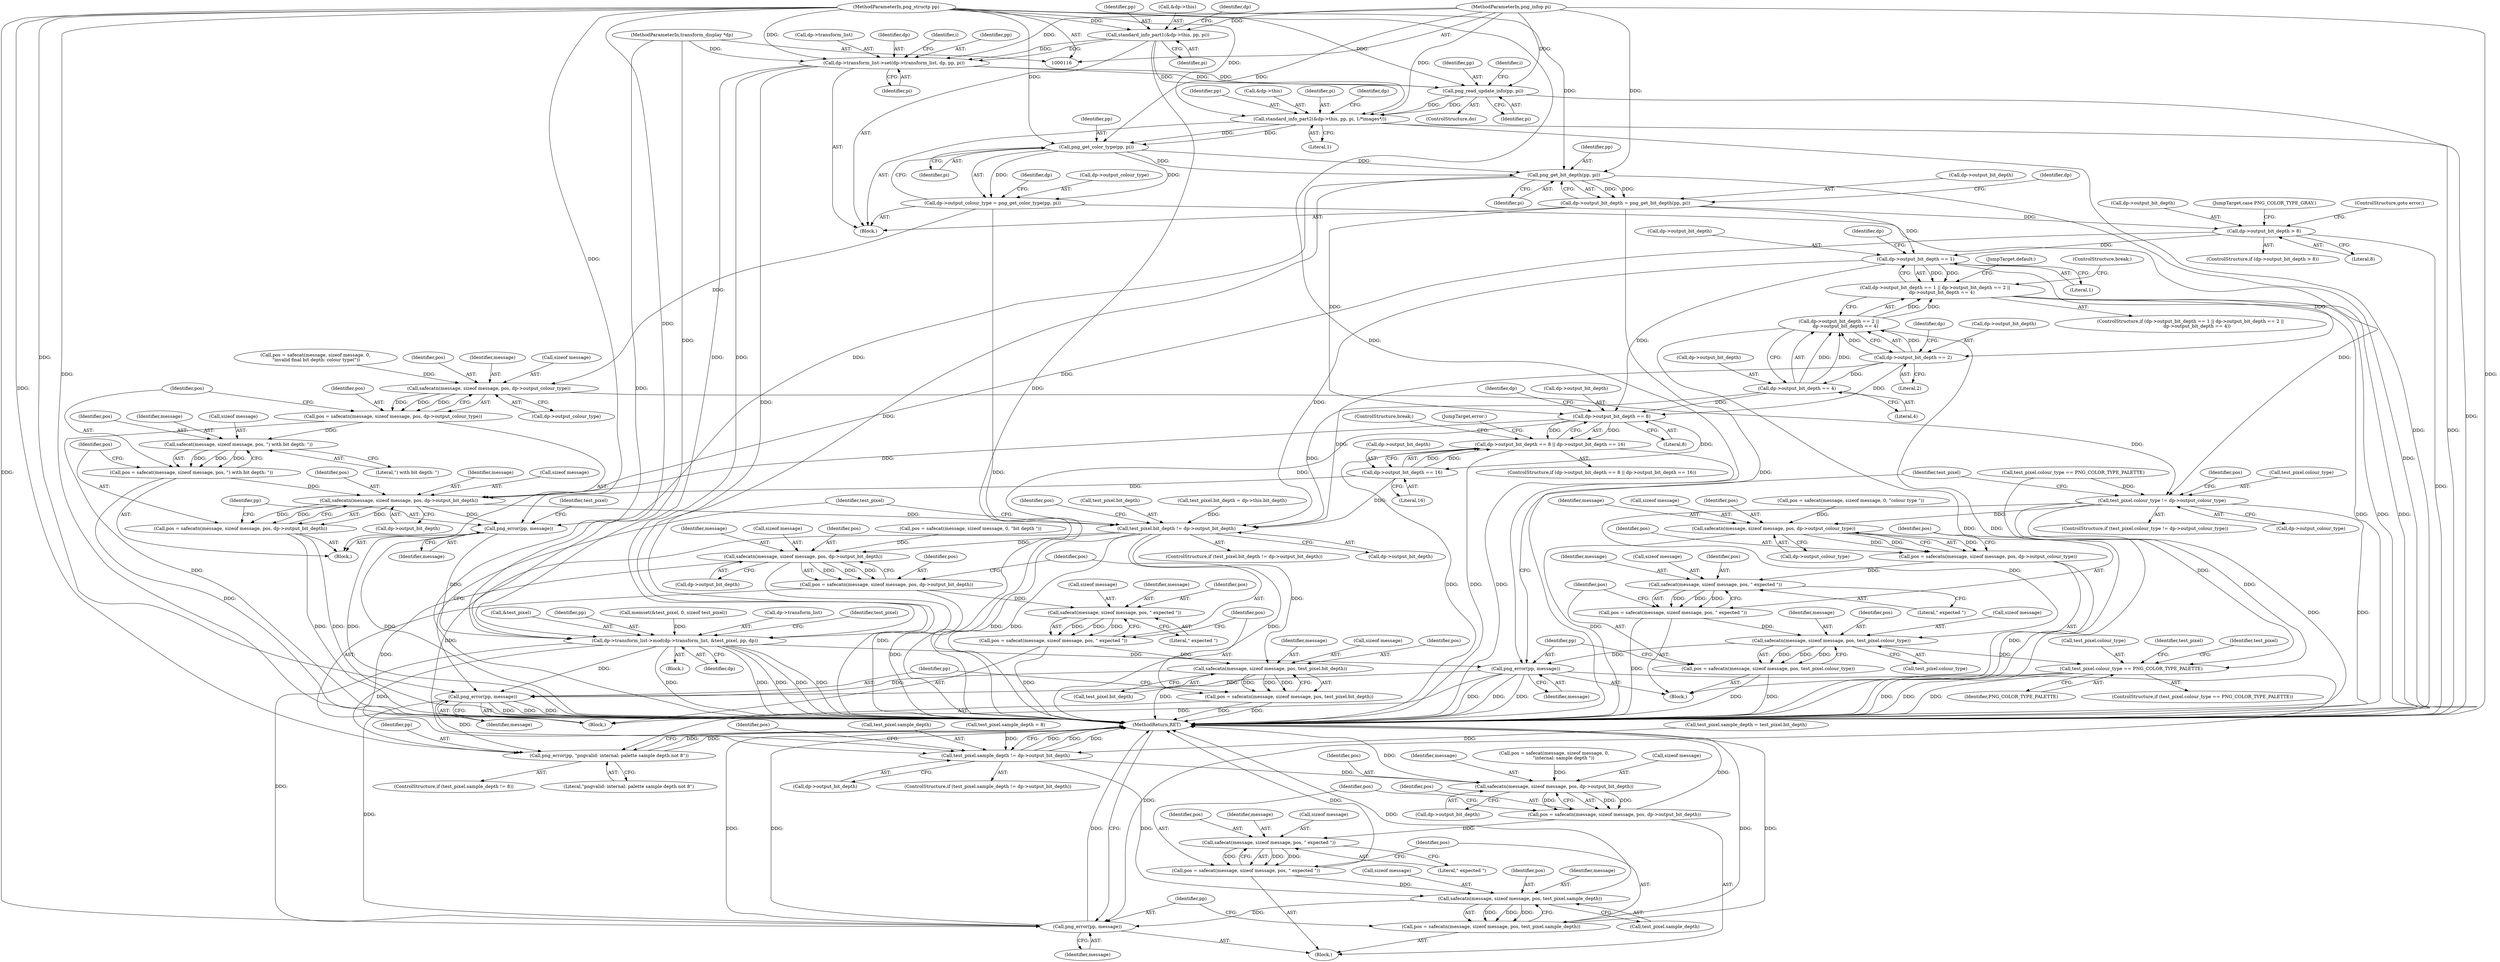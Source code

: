 digraph "0_Android_9d4853418ab2f754c2b63e091c29c5529b8b86ca_149@API" {
"1000145" [label="(Call,png_read_update_info(pp, pi))"];
"1000128" [label="(Call,dp->transform_list->set(dp->transform_list, dp, pp, pi))"];
"1000117" [label="(MethodParameterIn,transform_display *dp)"];
"1000121" [label="(Call,standard_info_part1(&dp->this, pp, pi))"];
"1000118" [label="(MethodParameterIn,png_structp pp)"];
"1000119" [label="(MethodParameterIn,png_infop pi)"];
"1000152" [label="(Call,standard_info_part2(&dp->this, pp, pi, 1/*images*/))"];
"1000164" [label="(Call,png_get_color_type(pp, pi))"];
"1000160" [label="(Call,dp->output_colour_type = png_get_color_type(pp, pi))"];
"1000235" [label="(Call,safecatn(message, sizeof message, pos, dp->output_colour_type))"];
"1000233" [label="(Call,pos = safecatn(message, sizeof message, pos, dp->output_colour_type))"];
"1000245" [label="(Call,safecat(message, sizeof message, pos, \") with bit depth: \"))"];
"1000243" [label="(Call,pos = safecat(message, sizeof message, pos, \") with bit depth: \"))"];
"1000253" [label="(Call,safecatn(message, sizeof message, pos, dp->output_bit_depth))"];
"1000251" [label="(Call,pos = safecatn(message, sizeof message, pos, dp->output_bit_depth))"];
"1000261" [label="(Call,png_error(pp, message))"];
"1000337" [label="(Call,dp->transform_list->mod(dp->transform_list, &test_pixel, pp, dp))"];
"1000392" [label="(Call,png_error(pp, message))"];
"1000442" [label="(Call,png_error(pp, message))"];
"1000458" [label="(Call,png_error(pp, \"pngvalid: internal: palette sample depth not 8\"))"];
"1000509" [label="(Call,png_error(pp, message))"];
"1000396" [label="(Call,test_pixel.bit_depth != dp->output_bit_depth)"];
"1000416" [label="(Call,safecatn(message, sizeof message, pos, dp->output_bit_depth))"];
"1000414" [label="(Call,pos = safecatn(message, sizeof message, pos, dp->output_bit_depth))"];
"1000426" [label="(Call,safecat(message, sizeof message, pos, \" expected \"))"];
"1000424" [label="(Call,pos = safecat(message, sizeof message, pos, \" expected \"))"];
"1000434" [label="(Call,safecatn(message, sizeof message, pos, test_pixel.bit_depth))"];
"1000432" [label="(Call,pos = safecatn(message, sizeof message, pos, test_pixel.bit_depth))"];
"1000463" [label="(Call,test_pixel.sample_depth != dp->output_bit_depth)"];
"1000483" [label="(Call,safecatn(message, sizeof message, pos, dp->output_bit_depth))"];
"1000481" [label="(Call,pos = safecatn(message, sizeof message, pos, dp->output_bit_depth))"];
"1000493" [label="(Call,safecat(message, sizeof message, pos, \" expected \"))"];
"1000491" [label="(Call,pos = safecat(message, sizeof message, pos, \" expected \"))"];
"1000501" [label="(Call,safecatn(message, sizeof message, pos, test_pixel.sample_depth))"];
"1000499" [label="(Call,pos = safecatn(message, sizeof message, pos, test_pixel.sample_depth))"];
"1000346" [label="(Call,test_pixel.colour_type != dp->output_colour_type)"];
"1000366" [label="(Call,safecatn(message, sizeof message, pos, dp->output_colour_type))"];
"1000364" [label="(Call,pos = safecatn(message, sizeof message, pos, dp->output_colour_type))"];
"1000376" [label="(Call,safecat(message, sizeof message, pos, \" expected \"))"];
"1000374" [label="(Call,pos = safecat(message, sizeof message, pos, \" expected \"))"];
"1000384" [label="(Call,safecatn(message, sizeof message, pos, test_pixel.colour_type))"];
"1000382" [label="(Call,pos = safecatn(message, sizeof message, pos, test_pixel.colour_type))"];
"1000446" [label="(Call,test_pixel.colour_type == PNG_COLOR_TYPE_PALETTE)"];
"1000171" [label="(Call,png_get_bit_depth(pp, pi))"];
"1000167" [label="(Call,dp->output_bit_depth = png_get_bit_depth(pp, pi))"];
"1000181" [label="(Call,dp->output_bit_depth > 8)"];
"1000190" [label="(Call,dp->output_bit_depth == 1)"];
"1000189" [label="(Call,dp->output_bit_depth == 1 || dp->output_bit_depth == 2 ||\n         dp->output_bit_depth == 4)"];
"1000196" [label="(Call,dp->output_bit_depth == 2)"];
"1000195" [label="(Call,dp->output_bit_depth == 2 ||\n         dp->output_bit_depth == 4)"];
"1000201" [label="(Call,dp->output_bit_depth == 4)"];
"1000210" [label="(Call,dp->output_bit_depth == 8)"];
"1000209" [label="(Call,dp->output_bit_depth == 8 || dp->output_bit_depth == 16)"];
"1000215" [label="(Call,dp->output_bit_depth == 16)"];
"1000133" [label="(Identifier,pp)"];
"1000465" [label="(Identifier,test_pixel)"];
"1000400" [label="(Call,dp->output_bit_depth)"];
"1000438" [label="(Identifier,pos)"];
"1000385" [label="(Identifier,message)"];
"1000388" [label="(Identifier,pos)"];
"1000491" [label="(Call,pos = safecat(message, sizeof message, pos, \" expected \"))"];
"1000443" [label="(Identifier,pp)"];
"1000420" [label="(Identifier,pos)"];
"1000134" [label="(Identifier,pi)"];
"1000118" [label="(MethodParameterIn,png_structp pp)"];
"1000252" [label="(Identifier,pos)"];
"1000463" [label="(Call,test_pixel.sample_depth != dp->output_bit_depth)"];
"1000416" [label="(Call,safecatn(message, sizeof message, pos, dp->output_bit_depth))"];
"1000367" [label="(Identifier,message)"];
"1000492" [label="(Identifier,pos)"];
"1000264" [label="(Block,)"];
"1000458" [label="(Call,png_error(pp, \"pngvalid: internal: palette sample depth not 8\"))"];
"1000406" [label="(Call,pos = safecat(message, sizeof message, 0, \"bit depth \"))"];
"1000166" [label="(Identifier,pi)"];
"1000203" [label="(Identifier,dp)"];
"1000386" [label="(Call,sizeof message)"];
"1000484" [label="(Identifier,message)"];
"1000257" [label="(Identifier,pos)"];
"1000503" [label="(Call,sizeof message)"];
"1000357" [label="(Identifier,pos)"];
"1000187" [label="(JumpTarget,case PNG_COLOR_TYPE_GRAY:)"];
"1000250" [label="(Literal,\") with bit depth: \")"];
"1000129" [label="(Call,dp->transform_list)"];
"1000417" [label="(Identifier,message)"];
"1000442" [label="(Call,png_error(pp, message))"];
"1000127" [label="(Identifier,pi)"];
"1000510" [label="(Identifier,pp)"];
"1000364" [label="(Call,pos = safecatn(message, sizeof message, pos, dp->output_colour_type))"];
"1000201" [label="(Call,dp->output_bit_depth == 4)"];
"1000498" [label="(Literal,\" expected \")"];
"1000428" [label="(Call,sizeof message)"];
"1000302" [label="(Call,test_pixel.sample_depth = test_pixel.bit_depth)"];
"1000375" [label="(Identifier,pos)"];
"1000233" [label="(Call,pos = safecatn(message, sizeof message, pos, dp->output_colour_type))"];
"1000432" [label="(Call,pos = safecatn(message, sizeof message, pos, test_pixel.bit_depth))"];
"1000473" [label="(Call,pos = safecat(message, sizeof message, 0,\n             \"internal: sample depth \"))"];
"1000371" [label="(Call,dp->output_colour_type)"];
"1000497" [label="(Identifier,pos)"];
"1000180" [label="(ControlStructure,if (dp->output_bit_depth > 8))"];
"1000450" [label="(Identifier,PNG_COLOR_TYPE_PALETTE)"];
"1000132" [label="(Identifier,dp)"];
"1000268" [label="(Identifier,test_pixel)"];
"1000434" [label="(Call,safecatn(message, sizeof message, pos, test_pixel.bit_depth))"];
"1000225" [label="(Call,pos = safecat(message, sizeof message, 0,\n \"invalid final bit depth: colour type(\"))"];
"1000470" [label="(Block,)"];
"1000172" [label="(Identifier,pp)"];
"1000426" [label="(Call,safecat(message, sizeof message, pos, \" expected \"))"];
"1000246" [label="(Identifier,message)"];
"1000506" [label="(Call,test_pixel.sample_depth)"];
"1000188" [label="(ControlStructure,if (dp->output_bit_depth == 1 || dp->output_bit_depth == 2 ||\n         dp->output_bit_depth == 4))"];
"1000181" [label="(Call,dp->output_bit_depth > 8)"];
"1000222" [label="(Block,)"];
"1000185" [label="(Literal,8)"];
"1000165" [label="(Identifier,pp)"];
"1000460" [label="(Literal,\"pngvalid: internal: palette sample depth not 8\")"];
"1000209" [label="(Call,dp->output_bit_depth == 8 || dp->output_bit_depth == 16)"];
"1000258" [label="(Call,dp->output_bit_depth)"];
"1000173" [label="(Identifier,pi)"];
"1000194" [label="(Literal,1)"];
"1000366" [label="(Call,safecatn(message, sizeof message, pos, dp->output_colour_type))"];
"1000168" [label="(Call,dp->output_bit_depth)"];
"1000152" [label="(Call,standard_info_part2(&dp->this, pp, pi, 1/*images*/))"];
"1000253" [label="(Call,safecatn(message, sizeof message, pos, dp->output_bit_depth))"];
"1000424" [label="(Call,pos = safecat(message, sizeof message, pos, \" expected \"))"];
"1000381" [label="(Literal,\" expected \")"];
"1000433" [label="(Identifier,pos)"];
"1000119" [label="(MethodParameterIn,png_infop pi)"];
"1000159" [label="(Literal,1)"];
"1000439" [label="(Call,test_pixel.bit_depth)"];
"1000120" [label="(Block,)"];
"1000261" [label="(Call,png_error(pp, message))"];
"1000191" [label="(Call,dp->output_bit_depth)"];
"1000162" [label="(Identifier,dp)"];
"1000505" [label="(Identifier,pos)"];
"1000198" [label="(Identifier,dp)"];
"1000418" [label="(Call,sizeof message)"];
"1000485" [label="(Call,sizeof message)"];
"1000138" [label="(Identifier,i)"];
"1000157" [label="(Identifier,pp)"];
"1000392" [label="(Call,png_error(pp, message))"];
"1000415" [label="(Identifier,pos)"];
"1000341" [label="(Call,&test_pixel)"];
"1000144" [label="(ControlStructure,do)"];
"1000500" [label="(Identifier,pos)"];
"1000217" [label="(Identifier,dp)"];
"1000345" [label="(ControlStructure,if (test_pixel.colour_type != dp->output_colour_type))"];
"1000117" [label="(MethodParameterIn,transform_display *dp)"];
"1000189" [label="(Call,dp->output_bit_depth == 1 || dp->output_bit_depth == 2 ||\n         dp->output_bit_depth == 4)"];
"1000376" [label="(Call,safecat(message, sizeof message, pos, \" expected \"))"];
"1000382" [label="(Call,pos = safecatn(message, sizeof message, pos, test_pixel.colour_type))"];
"1000384" [label="(Call,safecatn(message, sizeof message, pos, test_pixel.colour_type))"];
"1000235" [label="(Call,safecatn(message, sizeof message, pos, dp->output_colour_type))"];
"1000245" [label="(Call,safecat(message, sizeof message, pos, \") with bit depth: \"))"];
"1000446" [label="(Call,test_pixel.colour_type == PNG_COLOR_TYPE_PALETTE)"];
"1000153" [label="(Call,&dp->this)"];
"1000350" [label="(Call,dp->output_colour_type)"];
"1000511" [label="(Identifier,message)"];
"1000396" [label="(Call,test_pixel.bit_depth != dp->output_bit_depth)"];
"1000448" [label="(Identifier,test_pixel)"];
"1000216" [label="(Call,dp->output_bit_depth)"];
"1000427" [label="(Identifier,message)"];
"1000393" [label="(Identifier,pp)"];
"1000444" [label="(Identifier,message)"];
"1000474" [label="(Identifier,pos)"];
"1000169" [label="(Identifier,dp)"];
"1000459" [label="(Identifier,pp)"];
"1000263" [label="(Identifier,message)"];
"1000493" [label="(Call,safecat(message, sizeof message, pos, \" expected \"))"];
"1000190" [label="(Call,dp->output_bit_depth == 1)"];
"1000161" [label="(Call,dp->output_colour_type)"];
"1000452" [label="(ControlStructure,if (test_pixel.sample_depth != 8))"];
"1000254" [label="(Identifier,message)"];
"1000488" [label="(Call,dp->output_bit_depth)"];
"1000455" [label="(Identifier,test_pixel)"];
"1000499" [label="(Call,pos = safecatn(message, sizeof message, pos, test_pixel.sample_depth))"];
"1000291" [label="(Call,test_pixel.colour_type == PNG_COLOR_TYPE_PALETTE)"];
"1000200" [label="(Literal,2)"];
"1000186" [label="(ControlStructure,goto error;)"];
"1000435" [label="(Identifier,message)"];
"1000343" [label="(Identifier,pp)"];
"1000383" [label="(Identifier,pos)"];
"1000195" [label="(Call,dp->output_bit_depth == 2 ||\n         dp->output_bit_depth == 4)"];
"1000380" [label="(Identifier,pos)"];
"1000337" [label="(Call,dp->transform_list->mod(dp->transform_list, &test_pixel, pp, dp))"];
"1000447" [label="(Call,test_pixel.colour_type)"];
"1000377" [label="(Identifier,message)"];
"1000266" [label="(Call,memset(&test_pixel, 0, sizeof test_pixel))"];
"1000344" [label="(Identifier,dp)"];
"1000240" [label="(Call,dp->output_colour_type)"];
"1000234" [label="(Identifier,pos)"];
"1000211" [label="(Call,dp->output_bit_depth)"];
"1000197" [label="(Call,dp->output_bit_depth)"];
"1000126" [label="(Identifier,pp)"];
"1000374" [label="(Call,pos = safecat(message, sizeof message, pos, \" expected \"))"];
"1000244" [label="(Identifier,pos)"];
"1000176" [label="(Identifier,dp)"];
"1000431" [label="(Literal,\" expected \")"];
"1000407" [label="(Identifier,pos)"];
"1000146" [label="(Identifier,pp)"];
"1000121" [label="(Call,standard_info_part1(&dp->this, pp, pi))"];
"1000494" [label="(Identifier,message)"];
"1000483" [label="(Call,safecatn(message, sizeof message, pos, dp->output_bit_depth))"];
"1000158" [label="(Identifier,pi)"];
"1000346" [label="(Call,test_pixel.colour_type != dp->output_colour_type)"];
"1000196" [label="(Call,dp->output_bit_depth == 2)"];
"1000502" [label="(Identifier,message)"];
"1000445" [label="(ControlStructure,if (test_pixel.colour_type == PNG_COLOR_TYPE_PALETTE))"];
"1000365" [label="(Identifier,pos)"];
"1000122" [label="(Call,&dp->this)"];
"1000467" [label="(Call,dp->output_bit_depth)"];
"1000495" [label="(Call,sizeof message)"];
"1000147" [label="(Identifier,pi)"];
"1000394" [label="(Identifier,message)"];
"1000512" [label="(MethodReturn,RET)"];
"1000207" [label="(JumpTarget,default:)"];
"1000262" [label="(Identifier,pp)"];
"1000414" [label="(Call,pos = safecatn(message, sizeof message, pos, dp->output_bit_depth))"];
"1000347" [label="(Call,test_pixel.colour_type)"];
"1000255" [label="(Call,sizeof message)"];
"1000338" [label="(Call,dp->transform_list)"];
"1000464" [label="(Call,test_pixel.sample_depth)"];
"1000378" [label="(Call,sizeof message)"];
"1000239" [label="(Identifier,pos)"];
"1000128" [label="(Call,dp->transform_list->set(dp->transform_list, dp, pp, pi))"];
"1000348" [label="(Identifier,test_pixel)"];
"1000220" [label="(ControlStructure,break;)"];
"1000150" [label="(Identifier,i)"];
"1000436" [label="(Call,sizeof message)"];
"1000389" [label="(Call,test_pixel.colour_type)"];
"1000210" [label="(Call,dp->output_bit_depth == 8)"];
"1000368" [label="(Call,sizeof message)"];
"1000509" [label="(Call,png_error(pp, message))"];
"1000296" [label="(Call,test_pixel.sample_depth = 8)"];
"1000247" [label="(Call,sizeof message)"];
"1000164" [label="(Call,png_get_color_type(pp, pi))"];
"1000182" [label="(Call,dp->output_bit_depth)"];
"1000251" [label="(Call,pos = safecatn(message, sizeof message, pos, dp->output_bit_depth))"];
"1000219" [label="(Literal,16)"];
"1000145" [label="(Call,png_read_update_info(pp, pi))"];
"1000171" [label="(Call,png_get_bit_depth(pp, pi))"];
"1000214" [label="(Literal,8)"];
"1000395" [label="(ControlStructure,if (test_pixel.bit_depth != dp->output_bit_depth))"];
"1000397" [label="(Call,test_pixel.bit_depth)"];
"1000130" [label="(Identifier,dp)"];
"1000281" [label="(Call,test_pixel.bit_depth = dp->this.bit_depth)"];
"1000205" [label="(Literal,4)"];
"1000236" [label="(Identifier,message)"];
"1000501" [label="(Call,safecatn(message, sizeof message, pos, test_pixel.sample_depth))"];
"1000249" [label="(Identifier,pos)"];
"1000487" [label="(Identifier,pos)"];
"1000370" [label="(Identifier,pos)"];
"1000356" [label="(Call,pos = safecat(message, sizeof message, 0, \"colour type \"))"];
"1000425" [label="(Identifier,pos)"];
"1000221" [label="(JumpTarget,error:)"];
"1000215" [label="(Call,dp->output_bit_depth == 16)"];
"1000237" [label="(Call,sizeof message)"];
"1000206" [label="(ControlStructure,break;)"];
"1000482" [label="(Identifier,pos)"];
"1000243" [label="(Call,pos = safecat(message, sizeof message, pos, \") with bit depth: \"))"];
"1000430" [label="(Identifier,pos)"];
"1000421" [label="(Call,dp->output_bit_depth)"];
"1000398" [label="(Identifier,test_pixel)"];
"1000208" [label="(ControlStructure,if (dp->output_bit_depth == 8 || dp->output_bit_depth == 16))"];
"1000160" [label="(Call,dp->output_colour_type = png_get_color_type(pp, pi))"];
"1000353" [label="(Block,)"];
"1000462" [label="(ControlStructure,if (test_pixel.sample_depth != dp->output_bit_depth))"];
"1000202" [label="(Call,dp->output_bit_depth)"];
"1000481" [label="(Call,pos = safecatn(message, sizeof message, pos, dp->output_bit_depth))"];
"1000167" [label="(Call,dp->output_bit_depth = png_get_bit_depth(pp, pi))"];
"1000403" [label="(Block,)"];
"1000145" -> "1000144"  [label="AST: "];
"1000145" -> "1000147"  [label="CFG: "];
"1000146" -> "1000145"  [label="AST: "];
"1000147" -> "1000145"  [label="AST: "];
"1000150" -> "1000145"  [label="CFG: "];
"1000145" -> "1000512"  [label="DDG: "];
"1000128" -> "1000145"  [label="DDG: "];
"1000128" -> "1000145"  [label="DDG: "];
"1000118" -> "1000145"  [label="DDG: "];
"1000119" -> "1000145"  [label="DDG: "];
"1000145" -> "1000152"  [label="DDG: "];
"1000145" -> "1000152"  [label="DDG: "];
"1000128" -> "1000120"  [label="AST: "];
"1000128" -> "1000134"  [label="CFG: "];
"1000129" -> "1000128"  [label="AST: "];
"1000132" -> "1000128"  [label="AST: "];
"1000133" -> "1000128"  [label="AST: "];
"1000134" -> "1000128"  [label="AST: "];
"1000138" -> "1000128"  [label="CFG: "];
"1000128" -> "1000512"  [label="DDG: "];
"1000117" -> "1000128"  [label="DDG: "];
"1000121" -> "1000128"  [label="DDG: "];
"1000121" -> "1000128"  [label="DDG: "];
"1000118" -> "1000128"  [label="DDG: "];
"1000119" -> "1000128"  [label="DDG: "];
"1000128" -> "1000337"  [label="DDG: "];
"1000128" -> "1000337"  [label="DDG: "];
"1000117" -> "1000116"  [label="AST: "];
"1000117" -> "1000512"  [label="DDG: "];
"1000117" -> "1000337"  [label="DDG: "];
"1000121" -> "1000120"  [label="AST: "];
"1000121" -> "1000127"  [label="CFG: "];
"1000122" -> "1000121"  [label="AST: "];
"1000126" -> "1000121"  [label="AST: "];
"1000127" -> "1000121"  [label="AST: "];
"1000130" -> "1000121"  [label="CFG: "];
"1000121" -> "1000512"  [label="DDG: "];
"1000118" -> "1000121"  [label="DDG: "];
"1000119" -> "1000121"  [label="DDG: "];
"1000121" -> "1000152"  [label="DDG: "];
"1000118" -> "1000116"  [label="AST: "];
"1000118" -> "1000512"  [label="DDG: "];
"1000118" -> "1000152"  [label="DDG: "];
"1000118" -> "1000164"  [label="DDG: "];
"1000118" -> "1000171"  [label="DDG: "];
"1000118" -> "1000261"  [label="DDG: "];
"1000118" -> "1000337"  [label="DDG: "];
"1000118" -> "1000392"  [label="DDG: "];
"1000118" -> "1000442"  [label="DDG: "];
"1000118" -> "1000458"  [label="DDG: "];
"1000118" -> "1000509"  [label="DDG: "];
"1000119" -> "1000116"  [label="AST: "];
"1000119" -> "1000512"  [label="DDG: "];
"1000119" -> "1000152"  [label="DDG: "];
"1000119" -> "1000164"  [label="DDG: "];
"1000119" -> "1000171"  [label="DDG: "];
"1000152" -> "1000120"  [label="AST: "];
"1000152" -> "1000159"  [label="CFG: "];
"1000153" -> "1000152"  [label="AST: "];
"1000157" -> "1000152"  [label="AST: "];
"1000158" -> "1000152"  [label="AST: "];
"1000159" -> "1000152"  [label="AST: "];
"1000162" -> "1000152"  [label="CFG: "];
"1000152" -> "1000512"  [label="DDG: "];
"1000152" -> "1000512"  [label="DDG: "];
"1000152" -> "1000164"  [label="DDG: "];
"1000152" -> "1000164"  [label="DDG: "];
"1000164" -> "1000160"  [label="AST: "];
"1000164" -> "1000166"  [label="CFG: "];
"1000165" -> "1000164"  [label="AST: "];
"1000166" -> "1000164"  [label="AST: "];
"1000160" -> "1000164"  [label="CFG: "];
"1000164" -> "1000160"  [label="DDG: "];
"1000164" -> "1000160"  [label="DDG: "];
"1000164" -> "1000171"  [label="DDG: "];
"1000164" -> "1000171"  [label="DDG: "];
"1000160" -> "1000120"  [label="AST: "];
"1000161" -> "1000160"  [label="AST: "];
"1000169" -> "1000160"  [label="CFG: "];
"1000160" -> "1000512"  [label="DDG: "];
"1000160" -> "1000235"  [label="DDG: "];
"1000160" -> "1000346"  [label="DDG: "];
"1000235" -> "1000233"  [label="AST: "];
"1000235" -> "1000240"  [label="CFG: "];
"1000236" -> "1000235"  [label="AST: "];
"1000237" -> "1000235"  [label="AST: "];
"1000239" -> "1000235"  [label="AST: "];
"1000240" -> "1000235"  [label="AST: "];
"1000233" -> "1000235"  [label="CFG: "];
"1000235" -> "1000233"  [label="DDG: "];
"1000235" -> "1000233"  [label="DDG: "];
"1000235" -> "1000233"  [label="DDG: "];
"1000225" -> "1000235"  [label="DDG: "];
"1000235" -> "1000346"  [label="DDG: "];
"1000233" -> "1000222"  [label="AST: "];
"1000234" -> "1000233"  [label="AST: "];
"1000244" -> "1000233"  [label="CFG: "];
"1000233" -> "1000512"  [label="DDG: "];
"1000233" -> "1000245"  [label="DDG: "];
"1000245" -> "1000243"  [label="AST: "];
"1000245" -> "1000250"  [label="CFG: "];
"1000246" -> "1000245"  [label="AST: "];
"1000247" -> "1000245"  [label="AST: "];
"1000249" -> "1000245"  [label="AST: "];
"1000250" -> "1000245"  [label="AST: "];
"1000243" -> "1000245"  [label="CFG: "];
"1000245" -> "1000243"  [label="DDG: "];
"1000245" -> "1000243"  [label="DDG: "];
"1000245" -> "1000243"  [label="DDG: "];
"1000243" -> "1000222"  [label="AST: "];
"1000244" -> "1000243"  [label="AST: "];
"1000252" -> "1000243"  [label="CFG: "];
"1000243" -> "1000512"  [label="DDG: "];
"1000243" -> "1000253"  [label="DDG: "];
"1000253" -> "1000251"  [label="AST: "];
"1000253" -> "1000258"  [label="CFG: "];
"1000254" -> "1000253"  [label="AST: "];
"1000255" -> "1000253"  [label="AST: "];
"1000257" -> "1000253"  [label="AST: "];
"1000258" -> "1000253"  [label="AST: "];
"1000251" -> "1000253"  [label="CFG: "];
"1000253" -> "1000251"  [label="DDG: "];
"1000253" -> "1000251"  [label="DDG: "];
"1000253" -> "1000251"  [label="DDG: "];
"1000181" -> "1000253"  [label="DDG: "];
"1000215" -> "1000253"  [label="DDG: "];
"1000210" -> "1000253"  [label="DDG: "];
"1000253" -> "1000261"  [label="DDG: "];
"1000253" -> "1000396"  [label="DDG: "];
"1000251" -> "1000222"  [label="AST: "];
"1000252" -> "1000251"  [label="AST: "];
"1000262" -> "1000251"  [label="CFG: "];
"1000251" -> "1000512"  [label="DDG: "];
"1000251" -> "1000512"  [label="DDG: "];
"1000261" -> "1000222"  [label="AST: "];
"1000261" -> "1000263"  [label="CFG: "];
"1000262" -> "1000261"  [label="AST: "];
"1000263" -> "1000261"  [label="AST: "];
"1000268" -> "1000261"  [label="CFG: "];
"1000261" -> "1000512"  [label="DDG: "];
"1000261" -> "1000512"  [label="DDG: "];
"1000171" -> "1000261"  [label="DDG: "];
"1000261" -> "1000337"  [label="DDG: "];
"1000337" -> "1000264"  [label="AST: "];
"1000337" -> "1000344"  [label="CFG: "];
"1000338" -> "1000337"  [label="AST: "];
"1000341" -> "1000337"  [label="AST: "];
"1000343" -> "1000337"  [label="AST: "];
"1000344" -> "1000337"  [label="AST: "];
"1000348" -> "1000337"  [label="CFG: "];
"1000337" -> "1000512"  [label="DDG: "];
"1000337" -> "1000512"  [label="DDG: "];
"1000337" -> "1000512"  [label="DDG: "];
"1000337" -> "1000512"  [label="DDG: "];
"1000337" -> "1000512"  [label="DDG: "];
"1000266" -> "1000337"  [label="DDG: "];
"1000171" -> "1000337"  [label="DDG: "];
"1000337" -> "1000392"  [label="DDG: "];
"1000337" -> "1000442"  [label="DDG: "];
"1000337" -> "1000458"  [label="DDG: "];
"1000337" -> "1000509"  [label="DDG: "];
"1000392" -> "1000353"  [label="AST: "];
"1000392" -> "1000394"  [label="CFG: "];
"1000393" -> "1000392"  [label="AST: "];
"1000394" -> "1000392"  [label="AST: "];
"1000398" -> "1000392"  [label="CFG: "];
"1000392" -> "1000512"  [label="DDG: "];
"1000392" -> "1000512"  [label="DDG: "];
"1000392" -> "1000512"  [label="DDG: "];
"1000384" -> "1000392"  [label="DDG: "];
"1000392" -> "1000442"  [label="DDG: "];
"1000392" -> "1000458"  [label="DDG: "];
"1000392" -> "1000509"  [label="DDG: "];
"1000442" -> "1000403"  [label="AST: "];
"1000442" -> "1000444"  [label="CFG: "];
"1000443" -> "1000442"  [label="AST: "];
"1000444" -> "1000442"  [label="AST: "];
"1000448" -> "1000442"  [label="CFG: "];
"1000442" -> "1000512"  [label="DDG: "];
"1000442" -> "1000512"  [label="DDG: "];
"1000442" -> "1000512"  [label="DDG: "];
"1000434" -> "1000442"  [label="DDG: "];
"1000442" -> "1000458"  [label="DDG: "];
"1000442" -> "1000509"  [label="DDG: "];
"1000458" -> "1000452"  [label="AST: "];
"1000458" -> "1000460"  [label="CFG: "];
"1000459" -> "1000458"  [label="AST: "];
"1000460" -> "1000458"  [label="AST: "];
"1000512" -> "1000458"  [label="CFG: "];
"1000458" -> "1000512"  [label="DDG: "];
"1000458" -> "1000512"  [label="DDG: "];
"1000509" -> "1000470"  [label="AST: "];
"1000509" -> "1000511"  [label="CFG: "];
"1000510" -> "1000509"  [label="AST: "];
"1000511" -> "1000509"  [label="AST: "];
"1000512" -> "1000509"  [label="CFG: "];
"1000509" -> "1000512"  [label="DDG: "];
"1000509" -> "1000512"  [label="DDG: "];
"1000509" -> "1000512"  [label="DDG: "];
"1000501" -> "1000509"  [label="DDG: "];
"1000396" -> "1000395"  [label="AST: "];
"1000396" -> "1000400"  [label="CFG: "];
"1000397" -> "1000396"  [label="AST: "];
"1000400" -> "1000396"  [label="AST: "];
"1000407" -> "1000396"  [label="CFG: "];
"1000448" -> "1000396"  [label="CFG: "];
"1000396" -> "1000512"  [label="DDG: "];
"1000396" -> "1000512"  [label="DDG: "];
"1000396" -> "1000512"  [label="DDG: "];
"1000281" -> "1000396"  [label="DDG: "];
"1000215" -> "1000396"  [label="DDG: "];
"1000190" -> "1000396"  [label="DDG: "];
"1000196" -> "1000396"  [label="DDG: "];
"1000210" -> "1000396"  [label="DDG: "];
"1000201" -> "1000396"  [label="DDG: "];
"1000396" -> "1000416"  [label="DDG: "];
"1000396" -> "1000434"  [label="DDG: "];
"1000396" -> "1000463"  [label="DDG: "];
"1000416" -> "1000414"  [label="AST: "];
"1000416" -> "1000421"  [label="CFG: "];
"1000417" -> "1000416"  [label="AST: "];
"1000418" -> "1000416"  [label="AST: "];
"1000420" -> "1000416"  [label="AST: "];
"1000421" -> "1000416"  [label="AST: "];
"1000414" -> "1000416"  [label="CFG: "];
"1000416" -> "1000512"  [label="DDG: "];
"1000416" -> "1000414"  [label="DDG: "];
"1000416" -> "1000414"  [label="DDG: "];
"1000416" -> "1000414"  [label="DDG: "];
"1000406" -> "1000416"  [label="DDG: "];
"1000416" -> "1000463"  [label="DDG: "];
"1000414" -> "1000403"  [label="AST: "];
"1000415" -> "1000414"  [label="AST: "];
"1000425" -> "1000414"  [label="CFG: "];
"1000414" -> "1000512"  [label="DDG: "];
"1000414" -> "1000426"  [label="DDG: "];
"1000426" -> "1000424"  [label="AST: "];
"1000426" -> "1000431"  [label="CFG: "];
"1000427" -> "1000426"  [label="AST: "];
"1000428" -> "1000426"  [label="AST: "];
"1000430" -> "1000426"  [label="AST: "];
"1000431" -> "1000426"  [label="AST: "];
"1000424" -> "1000426"  [label="CFG: "];
"1000426" -> "1000424"  [label="DDG: "];
"1000426" -> "1000424"  [label="DDG: "];
"1000426" -> "1000424"  [label="DDG: "];
"1000424" -> "1000403"  [label="AST: "];
"1000425" -> "1000424"  [label="AST: "];
"1000433" -> "1000424"  [label="CFG: "];
"1000424" -> "1000512"  [label="DDG: "];
"1000424" -> "1000434"  [label="DDG: "];
"1000434" -> "1000432"  [label="AST: "];
"1000434" -> "1000439"  [label="CFG: "];
"1000435" -> "1000434"  [label="AST: "];
"1000436" -> "1000434"  [label="AST: "];
"1000438" -> "1000434"  [label="AST: "];
"1000439" -> "1000434"  [label="AST: "];
"1000432" -> "1000434"  [label="CFG: "];
"1000434" -> "1000512"  [label="DDG: "];
"1000434" -> "1000432"  [label="DDG: "];
"1000434" -> "1000432"  [label="DDG: "];
"1000434" -> "1000432"  [label="DDG: "];
"1000432" -> "1000403"  [label="AST: "];
"1000433" -> "1000432"  [label="AST: "];
"1000443" -> "1000432"  [label="CFG: "];
"1000432" -> "1000512"  [label="DDG: "];
"1000432" -> "1000512"  [label="DDG: "];
"1000463" -> "1000462"  [label="AST: "];
"1000463" -> "1000467"  [label="CFG: "];
"1000464" -> "1000463"  [label="AST: "];
"1000467" -> "1000463"  [label="AST: "];
"1000474" -> "1000463"  [label="CFG: "];
"1000512" -> "1000463"  [label="CFG: "];
"1000463" -> "1000512"  [label="DDG: "];
"1000463" -> "1000512"  [label="DDG: "];
"1000463" -> "1000512"  [label="DDG: "];
"1000302" -> "1000463"  [label="DDG: "];
"1000296" -> "1000463"  [label="DDG: "];
"1000463" -> "1000483"  [label="DDG: "];
"1000463" -> "1000501"  [label="DDG: "];
"1000483" -> "1000481"  [label="AST: "];
"1000483" -> "1000488"  [label="CFG: "];
"1000484" -> "1000483"  [label="AST: "];
"1000485" -> "1000483"  [label="AST: "];
"1000487" -> "1000483"  [label="AST: "];
"1000488" -> "1000483"  [label="AST: "];
"1000481" -> "1000483"  [label="CFG: "];
"1000483" -> "1000512"  [label="DDG: "];
"1000483" -> "1000481"  [label="DDG: "];
"1000483" -> "1000481"  [label="DDG: "];
"1000483" -> "1000481"  [label="DDG: "];
"1000473" -> "1000483"  [label="DDG: "];
"1000481" -> "1000470"  [label="AST: "];
"1000482" -> "1000481"  [label="AST: "];
"1000492" -> "1000481"  [label="CFG: "];
"1000481" -> "1000512"  [label="DDG: "];
"1000481" -> "1000493"  [label="DDG: "];
"1000493" -> "1000491"  [label="AST: "];
"1000493" -> "1000498"  [label="CFG: "];
"1000494" -> "1000493"  [label="AST: "];
"1000495" -> "1000493"  [label="AST: "];
"1000497" -> "1000493"  [label="AST: "];
"1000498" -> "1000493"  [label="AST: "];
"1000491" -> "1000493"  [label="CFG: "];
"1000493" -> "1000491"  [label="DDG: "];
"1000493" -> "1000491"  [label="DDG: "];
"1000493" -> "1000491"  [label="DDG: "];
"1000491" -> "1000470"  [label="AST: "];
"1000492" -> "1000491"  [label="AST: "];
"1000500" -> "1000491"  [label="CFG: "];
"1000491" -> "1000512"  [label="DDG: "];
"1000491" -> "1000501"  [label="DDG: "];
"1000501" -> "1000499"  [label="AST: "];
"1000501" -> "1000506"  [label="CFG: "];
"1000502" -> "1000501"  [label="AST: "];
"1000503" -> "1000501"  [label="AST: "];
"1000505" -> "1000501"  [label="AST: "];
"1000506" -> "1000501"  [label="AST: "];
"1000499" -> "1000501"  [label="CFG: "];
"1000501" -> "1000512"  [label="DDG: "];
"1000501" -> "1000499"  [label="DDG: "];
"1000501" -> "1000499"  [label="DDG: "];
"1000501" -> "1000499"  [label="DDG: "];
"1000499" -> "1000470"  [label="AST: "];
"1000500" -> "1000499"  [label="AST: "];
"1000510" -> "1000499"  [label="CFG: "];
"1000499" -> "1000512"  [label="DDG: "];
"1000499" -> "1000512"  [label="DDG: "];
"1000346" -> "1000345"  [label="AST: "];
"1000346" -> "1000350"  [label="CFG: "];
"1000347" -> "1000346"  [label="AST: "];
"1000350" -> "1000346"  [label="AST: "];
"1000357" -> "1000346"  [label="CFG: "];
"1000398" -> "1000346"  [label="CFG: "];
"1000346" -> "1000512"  [label="DDG: "];
"1000346" -> "1000512"  [label="DDG: "];
"1000291" -> "1000346"  [label="DDG: "];
"1000346" -> "1000366"  [label="DDG: "];
"1000346" -> "1000384"  [label="DDG: "];
"1000346" -> "1000446"  [label="DDG: "];
"1000366" -> "1000364"  [label="AST: "];
"1000366" -> "1000371"  [label="CFG: "];
"1000367" -> "1000366"  [label="AST: "];
"1000368" -> "1000366"  [label="AST: "];
"1000370" -> "1000366"  [label="AST: "];
"1000371" -> "1000366"  [label="AST: "];
"1000364" -> "1000366"  [label="CFG: "];
"1000366" -> "1000512"  [label="DDG: "];
"1000366" -> "1000364"  [label="DDG: "];
"1000366" -> "1000364"  [label="DDG: "];
"1000366" -> "1000364"  [label="DDG: "];
"1000356" -> "1000366"  [label="DDG: "];
"1000364" -> "1000353"  [label="AST: "];
"1000365" -> "1000364"  [label="AST: "];
"1000375" -> "1000364"  [label="CFG: "];
"1000364" -> "1000512"  [label="DDG: "];
"1000364" -> "1000376"  [label="DDG: "];
"1000376" -> "1000374"  [label="AST: "];
"1000376" -> "1000381"  [label="CFG: "];
"1000377" -> "1000376"  [label="AST: "];
"1000378" -> "1000376"  [label="AST: "];
"1000380" -> "1000376"  [label="AST: "];
"1000381" -> "1000376"  [label="AST: "];
"1000374" -> "1000376"  [label="CFG: "];
"1000376" -> "1000374"  [label="DDG: "];
"1000376" -> "1000374"  [label="DDG: "];
"1000376" -> "1000374"  [label="DDG: "];
"1000374" -> "1000353"  [label="AST: "];
"1000375" -> "1000374"  [label="AST: "];
"1000383" -> "1000374"  [label="CFG: "];
"1000374" -> "1000512"  [label="DDG: "];
"1000374" -> "1000384"  [label="DDG: "];
"1000384" -> "1000382"  [label="AST: "];
"1000384" -> "1000389"  [label="CFG: "];
"1000385" -> "1000384"  [label="AST: "];
"1000386" -> "1000384"  [label="AST: "];
"1000388" -> "1000384"  [label="AST: "];
"1000389" -> "1000384"  [label="AST: "];
"1000382" -> "1000384"  [label="CFG: "];
"1000384" -> "1000382"  [label="DDG: "];
"1000384" -> "1000382"  [label="DDG: "];
"1000384" -> "1000382"  [label="DDG: "];
"1000384" -> "1000446"  [label="DDG: "];
"1000382" -> "1000353"  [label="AST: "];
"1000383" -> "1000382"  [label="AST: "];
"1000393" -> "1000382"  [label="CFG: "];
"1000382" -> "1000512"  [label="DDG: "];
"1000382" -> "1000512"  [label="DDG: "];
"1000446" -> "1000445"  [label="AST: "];
"1000446" -> "1000450"  [label="CFG: "];
"1000447" -> "1000446"  [label="AST: "];
"1000450" -> "1000446"  [label="AST: "];
"1000455" -> "1000446"  [label="CFG: "];
"1000465" -> "1000446"  [label="CFG: "];
"1000446" -> "1000512"  [label="DDG: "];
"1000446" -> "1000512"  [label="DDG: "];
"1000446" -> "1000512"  [label="DDG: "];
"1000291" -> "1000446"  [label="DDG: "];
"1000171" -> "1000167"  [label="AST: "];
"1000171" -> "1000173"  [label="CFG: "];
"1000172" -> "1000171"  [label="AST: "];
"1000173" -> "1000171"  [label="AST: "];
"1000167" -> "1000171"  [label="CFG: "];
"1000171" -> "1000512"  [label="DDG: "];
"1000171" -> "1000167"  [label="DDG: "];
"1000171" -> "1000167"  [label="DDG: "];
"1000167" -> "1000120"  [label="AST: "];
"1000168" -> "1000167"  [label="AST: "];
"1000176" -> "1000167"  [label="CFG: "];
"1000167" -> "1000512"  [label="DDG: "];
"1000167" -> "1000181"  [label="DDG: "];
"1000167" -> "1000190"  [label="DDG: "];
"1000167" -> "1000210"  [label="DDG: "];
"1000181" -> "1000180"  [label="AST: "];
"1000181" -> "1000185"  [label="CFG: "];
"1000182" -> "1000181"  [label="AST: "];
"1000185" -> "1000181"  [label="AST: "];
"1000186" -> "1000181"  [label="CFG: "];
"1000187" -> "1000181"  [label="CFG: "];
"1000181" -> "1000512"  [label="DDG: "];
"1000181" -> "1000190"  [label="DDG: "];
"1000190" -> "1000189"  [label="AST: "];
"1000190" -> "1000194"  [label="CFG: "];
"1000191" -> "1000190"  [label="AST: "];
"1000194" -> "1000190"  [label="AST: "];
"1000198" -> "1000190"  [label="CFG: "];
"1000189" -> "1000190"  [label="CFG: "];
"1000190" -> "1000189"  [label="DDG: "];
"1000190" -> "1000189"  [label="DDG: "];
"1000190" -> "1000196"  [label="DDG: "];
"1000190" -> "1000210"  [label="DDG: "];
"1000189" -> "1000188"  [label="AST: "];
"1000189" -> "1000195"  [label="CFG: "];
"1000195" -> "1000189"  [label="AST: "];
"1000206" -> "1000189"  [label="CFG: "];
"1000207" -> "1000189"  [label="CFG: "];
"1000189" -> "1000512"  [label="DDG: "];
"1000189" -> "1000512"  [label="DDG: "];
"1000189" -> "1000512"  [label="DDG: "];
"1000195" -> "1000189"  [label="DDG: "];
"1000195" -> "1000189"  [label="DDG: "];
"1000196" -> "1000195"  [label="AST: "];
"1000196" -> "1000200"  [label="CFG: "];
"1000197" -> "1000196"  [label="AST: "];
"1000200" -> "1000196"  [label="AST: "];
"1000203" -> "1000196"  [label="CFG: "];
"1000195" -> "1000196"  [label="CFG: "];
"1000196" -> "1000195"  [label="DDG: "];
"1000196" -> "1000195"  [label="DDG: "];
"1000196" -> "1000201"  [label="DDG: "];
"1000196" -> "1000210"  [label="DDG: "];
"1000195" -> "1000201"  [label="CFG: "];
"1000201" -> "1000195"  [label="AST: "];
"1000195" -> "1000512"  [label="DDG: "];
"1000195" -> "1000512"  [label="DDG: "];
"1000201" -> "1000195"  [label="DDG: "];
"1000201" -> "1000195"  [label="DDG: "];
"1000201" -> "1000205"  [label="CFG: "];
"1000202" -> "1000201"  [label="AST: "];
"1000205" -> "1000201"  [label="AST: "];
"1000201" -> "1000210"  [label="DDG: "];
"1000210" -> "1000209"  [label="AST: "];
"1000210" -> "1000214"  [label="CFG: "];
"1000211" -> "1000210"  [label="AST: "];
"1000214" -> "1000210"  [label="AST: "];
"1000217" -> "1000210"  [label="CFG: "];
"1000209" -> "1000210"  [label="CFG: "];
"1000210" -> "1000209"  [label="DDG: "];
"1000210" -> "1000209"  [label="DDG: "];
"1000210" -> "1000215"  [label="DDG: "];
"1000209" -> "1000208"  [label="AST: "];
"1000209" -> "1000215"  [label="CFG: "];
"1000215" -> "1000209"  [label="AST: "];
"1000220" -> "1000209"  [label="CFG: "];
"1000221" -> "1000209"  [label="CFG: "];
"1000209" -> "1000512"  [label="DDG: "];
"1000209" -> "1000512"  [label="DDG: "];
"1000209" -> "1000512"  [label="DDG: "];
"1000215" -> "1000209"  [label="DDG: "];
"1000215" -> "1000209"  [label="DDG: "];
"1000215" -> "1000219"  [label="CFG: "];
"1000216" -> "1000215"  [label="AST: "];
"1000219" -> "1000215"  [label="AST: "];
}
